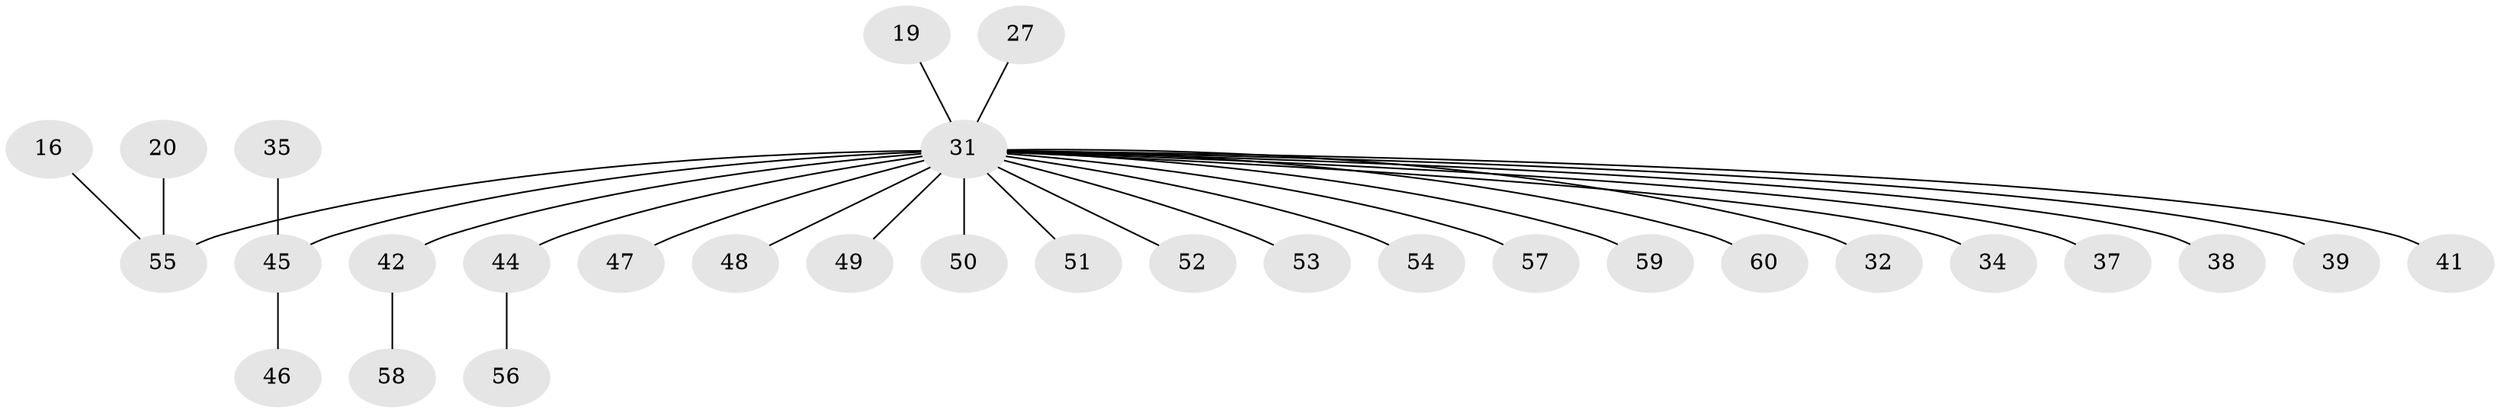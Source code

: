// original degree distribution, {23: 0.03333333333333333, 5: 0.03333333333333333, 1: 0.5833333333333334, 4: 0.016666666666666666, 2: 0.25, 3: 0.08333333333333333}
// Generated by graph-tools (version 1.1) at 2025/52/03/04/25 21:52:04]
// undirected, 30 vertices, 29 edges
graph export_dot {
graph [start="1"]
  node [color=gray90,style=filled];
  16;
  19;
  20 [super="+11"];
  27 [super="+10"];
  31 [super="+29"];
  32;
  34;
  35;
  37;
  38;
  39;
  41;
  42 [super="+23"];
  44 [super="+13"];
  45 [super="+22+43+5"];
  46;
  47 [super="+17"];
  48 [super="+40"];
  49;
  50;
  51;
  52 [super="+14"];
  53 [super="+15"];
  54;
  55 [super="+2+7+26"];
  56;
  57;
  58;
  59 [super="+30"];
  60 [super="+36"];
  16 -- 55;
  19 -- 31 [weight=2];
  20 -- 55;
  27 -- 31 [weight=2];
  31 -- 32;
  31 -- 34;
  31 -- 37;
  31 -- 38;
  31 -- 39;
  31 -- 41;
  31 -- 42 [weight=2];
  31 -- 44 [weight=2];
  31 -- 45 [weight=3];
  31 -- 47;
  31 -- 48;
  31 -- 49;
  31 -- 50;
  31 -- 51;
  31 -- 52;
  31 -- 53 [weight=2];
  31 -- 54;
  31 -- 55 [weight=4];
  31 -- 57;
  31 -- 59;
  31 -- 60;
  35 -- 45;
  42 -- 58;
  44 -- 56;
  45 -- 46;
}
